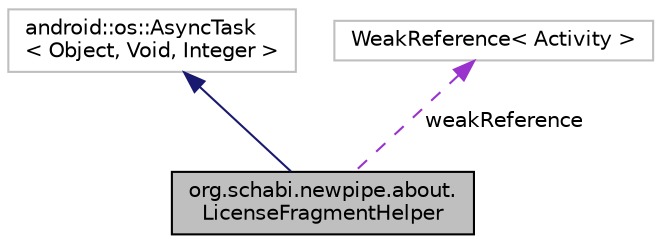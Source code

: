 digraph "org.schabi.newpipe.about.LicenseFragmentHelper"
{
 // LATEX_PDF_SIZE
  edge [fontname="Helvetica",fontsize="10",labelfontname="Helvetica",labelfontsize="10"];
  node [fontname="Helvetica",fontsize="10",shape=record];
  Node2 [label="org.schabi.newpipe.about.\lLicenseFragmentHelper",height=0.2,width=0.4,color="black", fillcolor="grey75", style="filled", fontcolor="black",tooltip=" "];
  Node3 -> Node2 [dir="back",color="midnightblue",fontsize="10",style="solid",fontname="Helvetica"];
  Node3 [label="android::os::AsyncTask\l\< Object, Void, Integer \>",height=0.2,width=0.4,color="grey75", fillcolor="white", style="filled",tooltip=" "];
  Node4 -> Node2 [dir="back",color="darkorchid3",fontsize="10",style="dashed",label=" weakReference" ,fontname="Helvetica"];
  Node4 [label="WeakReference\< Activity \>",height=0.2,width=0.4,color="grey75", fillcolor="white", style="filled",tooltip=" "];
}
